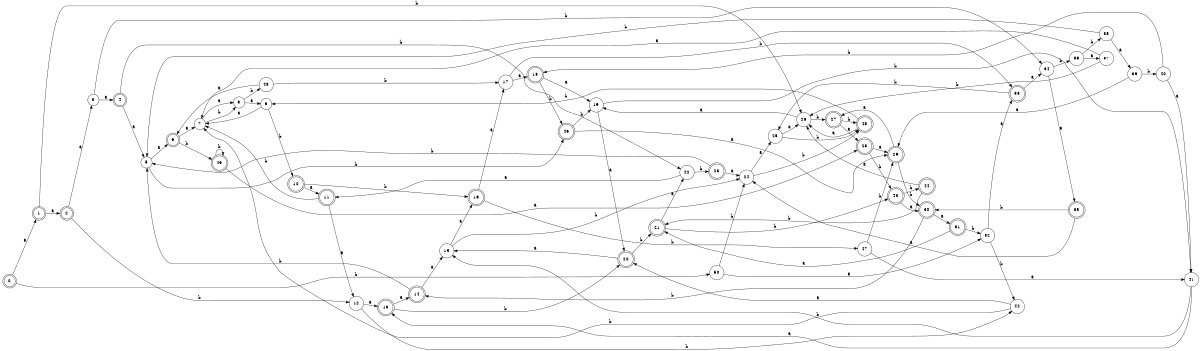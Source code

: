 digraph n41_5 {
__start0 [label="" shape="none"];

rankdir=LR;
size="8,5";

s0 [style="rounded,filled", color="black", fillcolor="white" shape="doublecircle", label="0"];
s1 [style="rounded,filled", color="black", fillcolor="white" shape="doublecircle", label="1"];
s2 [style="rounded,filled", color="black", fillcolor="white" shape="doublecircle", label="2"];
s3 [style="filled", color="black", fillcolor="white" shape="circle", label="3"];
s4 [style="rounded,filled", color="black", fillcolor="white" shape="doublecircle", label="4"];
s5 [style="filled", color="black", fillcolor="white" shape="circle", label="5"];
s6 [style="rounded,filled", color="black", fillcolor="white" shape="doublecircle", label="6"];
s7 [style="filled", color="black", fillcolor="white" shape="circle", label="7"];
s8 [style="filled", color="black", fillcolor="white" shape="circle", label="8"];
s9 [style="filled", color="black", fillcolor="white" shape="circle", label="9"];
s10 [style="rounded,filled", color="black", fillcolor="white" shape="doublecircle", label="10"];
s11 [style="rounded,filled", color="black", fillcolor="white" shape="doublecircle", label="11"];
s12 [style="filled", color="black", fillcolor="white" shape="circle", label="12"];
s13 [style="rounded,filled", color="black", fillcolor="white" shape="doublecircle", label="13"];
s14 [style="rounded,filled", color="black", fillcolor="white" shape="doublecircle", label="14"];
s15 [style="filled", color="black", fillcolor="white" shape="circle", label="15"];
s16 [style="rounded,filled", color="black", fillcolor="white" shape="doublecircle", label="16"];
s17 [style="filled", color="black", fillcolor="white" shape="circle", label="17"];
s18 [style="rounded,filled", color="black", fillcolor="white" shape="doublecircle", label="18"];
s19 [style="filled", color="black", fillcolor="white" shape="circle", label="19"];
s20 [style="rounded,filled", color="black", fillcolor="white" shape="doublecircle", label="20"];
s21 [style="rounded,filled", color="black", fillcolor="white" shape="doublecircle", label="21"];
s22 [style="filled", color="black", fillcolor="white" shape="circle", label="22"];
s23 [style="rounded,filled", color="black", fillcolor="white" shape="doublecircle", label="23"];
s24 [style="filled", color="black", fillcolor="white" shape="circle", label="24"];
s25 [style="filled", color="black", fillcolor="white" shape="circle", label="25"];
s26 [style="filled", color="black", fillcolor="white" shape="circle", label="26"];
s27 [style="rounded,filled", color="black", fillcolor="white" shape="doublecircle", label="27"];
s28 [style="rounded,filled", color="black", fillcolor="white" shape="doublecircle", label="28"];
s29 [style="rounded,filled", color="black", fillcolor="white" shape="doublecircle", label="29"];
s30 [style="rounded,filled", color="black", fillcolor="white" shape="doublecircle", label="30"];
s31 [style="rounded,filled", color="black", fillcolor="white" shape="doublecircle", label="31"];
s32 [style="filled", color="black", fillcolor="white" shape="circle", label="32"];
s33 [style="rounded,filled", color="black", fillcolor="white" shape="doublecircle", label="33"];
s34 [style="filled", color="black", fillcolor="white" shape="circle", label="34"];
s35 [style="rounded,filled", color="black", fillcolor="white" shape="doublecircle", label="35"];
s36 [style="filled", color="black", fillcolor="white" shape="circle", label="36"];
s37 [style="filled", color="black", fillcolor="white" shape="circle", label="37"];
s38 [style="filled", color="black", fillcolor="white" shape="circle", label="38"];
s39 [style="filled", color="black", fillcolor="white" shape="circle", label="39"];
s40 [style="filled", color="black", fillcolor="white" shape="circle", label="40"];
s41 [style="filled", color="black", fillcolor="white" shape="circle", label="41"];
s42 [style="filled", color="black", fillcolor="white" shape="circle", label="42"];
s43 [style="rounded,filled", color="black", fillcolor="white" shape="doublecircle", label="43"];
s44 [style="rounded,filled", color="black", fillcolor="white" shape="doublecircle", label="44"];
s45 [style="rounded,filled", color="black", fillcolor="white" shape="doublecircle", label="45"];
s46 [style="rounded,filled", color="black", fillcolor="white" shape="doublecircle", label="46"];
s47 [style="filled", color="black", fillcolor="white" shape="circle", label="47"];
s48 [style="filled", color="black", fillcolor="white" shape="circle", label="48"];
s49 [style="rounded,filled", color="black", fillcolor="white" shape="doublecircle", label="49"];
s50 [style="filled", color="black", fillcolor="white" shape="circle", label="50"];
s0 -> s1 [label="a"];
s0 -> s50 [label="b"];
s1 -> s2 [label="a"];
s1 -> s26 [label="b"];
s2 -> s3 [label="a"];
s2 -> s12 [label="b"];
s3 -> s4 [label="a"];
s3 -> s34 [label="b"];
s4 -> s5 [label="a"];
s4 -> s22 [label="b"];
s5 -> s6 [label="a"];
s5 -> s46 [label="b"];
s6 -> s7 [label="a"];
s6 -> s49 [label="b"];
s7 -> s8 [label="a"];
s7 -> s8 [label="b"];
s8 -> s9 [label="a"];
s8 -> s48 [label="b"];
s9 -> s7 [label="a"];
s9 -> s10 [label="b"];
s10 -> s11 [label="a"];
s10 -> s16 [label="b"];
s11 -> s12 [label="a"];
s11 -> s7 [label="b"];
s12 -> s13 [label="a"];
s12 -> s42 [label="b"];
s13 -> s14 [label="a"];
s13 -> s20 [label="b"];
s14 -> s15 [label="a"];
s14 -> s5 [label="b"];
s15 -> s16 [label="a"];
s15 -> s24 [label="b"];
s16 -> s17 [label="a"];
s16 -> s47 [label="b"];
s17 -> s18 [label="a"];
s17 -> s33 [label="b"];
s18 -> s19 [label="a"];
s18 -> s46 [label="b"];
s19 -> s20 [label="a"];
s19 -> s41 [label="b"];
s20 -> s15 [label="a"];
s20 -> s21 [label="b"];
s21 -> s22 [label="a"];
s21 -> s43 [label="b"];
s22 -> s11 [label="a"];
s22 -> s23 [label="b"];
s23 -> s24 [label="a"];
s23 -> s5 [label="b"];
s24 -> s25 [label="a"];
s24 -> s45 [label="b"];
s25 -> s26 [label="a"];
s25 -> s45 [label="b"];
s26 -> s19 [label="a"];
s26 -> s27 [label="b"];
s27 -> s28 [label="a"];
s27 -> s45 [label="b"];
s28 -> s29 [label="a"];
s28 -> s43 [label="b"];
s29 -> s27 [label="a"];
s29 -> s30 [label="b"];
s30 -> s31 [label="a"];
s30 -> s14 [label="b"];
s31 -> s21 [label="a"];
s31 -> s32 [label="b"];
s32 -> s33 [label="a"];
s32 -> s42 [label="b"];
s33 -> s34 [label="a"];
s33 -> s25 [label="b"];
s34 -> s35 [label="a"];
s34 -> s36 [label="b"];
s35 -> s24 [label="a"];
s35 -> s30 [label="b"];
s36 -> s37 [label="a"];
s36 -> s38 [label="b"];
s37 -> s7 [label="a"];
s37 -> s26 [label="b"];
s38 -> s39 [label="a"];
s38 -> s5 [label="b"];
s39 -> s29 [label="a"];
s39 -> s40 [label="b"];
s40 -> s41 [label="a"];
s40 -> s18 [label="b"];
s41 -> s13 [label="a"];
s41 -> s15 [label="b"];
s42 -> s20 [label="a"];
s42 -> s7 [label="b"];
s43 -> s30 [label="a"];
s43 -> s44 [label="b"];
s44 -> s26 [label="a"];
s44 -> s21 [label="b"];
s45 -> s26 [label="a"];
s45 -> s9 [label="b"];
s46 -> s29 [label="a"];
s46 -> s19 [label="b"];
s47 -> s41 [label="a"];
s47 -> s29 [label="b"];
s48 -> s6 [label="a"];
s48 -> s17 [label="b"];
s49 -> s28 [label="a"];
s49 -> s49 [label="b"];
s50 -> s32 [label="a"];
s50 -> s24 [label="b"];

}